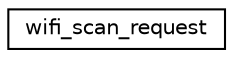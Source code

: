 digraph "Graphical Class Hierarchy"
{
 // LATEX_PDF_SIZE
  edge [fontname="Helvetica",fontsize="10",labelfontname="Helvetica",labelfontsize="10"];
  node [fontname="Helvetica",fontsize="10",shape=record];
  rankdir="LR";
  Node0 [label="wifi_scan_request",height=0.2,width=0.4,color="black", fillcolor="white", style="filled",URL="$structwifi__scan__request.html",tooltip="A Wi-Fi scan request."];
}
